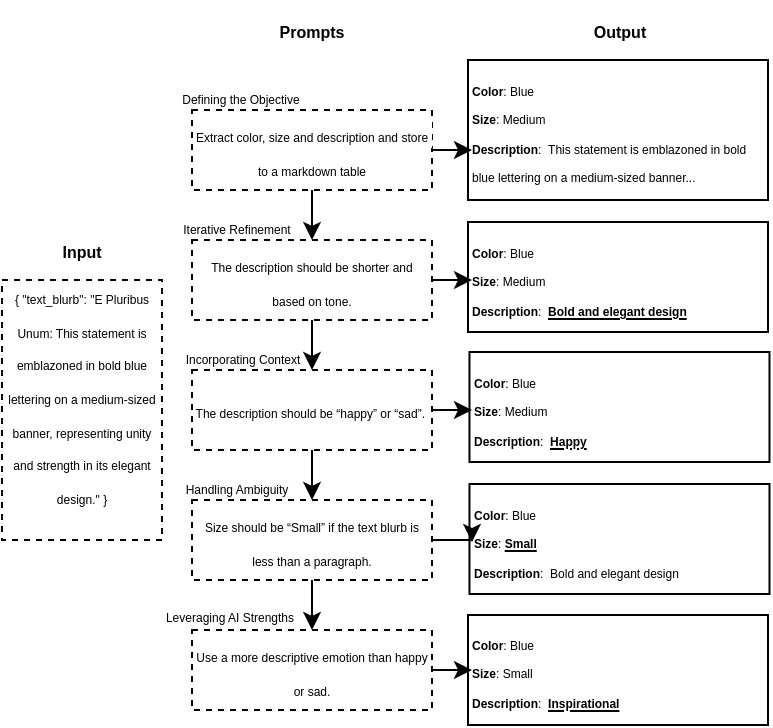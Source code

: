 <mxfile version="24.8.4">
  <diagram name="Page-1" id="I1BcaBQexAfFzNMV9Wsa">
    <mxGraphModel grid="1" page="1" gridSize="10" guides="1" tooltips="1" connect="1" arrows="1" fold="1" pageScale="1" pageWidth="396" pageHeight="549" math="0" shadow="0">
      <root>
        <mxCell id="0" />
        <mxCell id="1" parent="0" />
        <mxCell id="M2DYAcpA4m35aLYkChiK-27" value="&lt;font style=&quot;font-size: 6px;&quot;&gt;&lt;b&gt;Color&lt;/b&gt;: Blue&lt;/font&gt;&lt;div&gt;&lt;font style=&quot;font-size: 6px;&quot;&gt;&lt;b&gt;Size&lt;/b&gt;: Medium&lt;/font&gt;&lt;/div&gt;&lt;div&gt;&lt;font style=&quot;font-size: 6px;&quot;&gt;&lt;b&gt;Description&lt;/b&gt;:&amp;nbsp;&amp;nbsp;&lt;span style=&quot;background-color: initial;&quot;&gt;This statement is emblazoned in bold blue lettering on a medium-sized banner...&lt;/span&gt;&lt;/font&gt;&lt;/div&gt;" style="rounded=0;whiteSpace=wrap;html=1;align=left;" vertex="1" parent="1">
          <mxGeometry x="238" y="100" width="150" height="70" as="geometry" />
        </mxCell>
        <mxCell id="M2DYAcpA4m35aLYkChiK-1" value="&lt;span id=&quot;docs-internal-guid-71432f59-7fff-90ab-3396-98bd2c18751f&quot;&gt;&lt;p style=&quot;line-height:1.38;margin-top:0pt;margin-bottom:0pt;&quot; dir=&quot;ltr&quot;&gt;&lt;span style=&quot;font-family: Consolas, sans-serif; background-color: rgb(255, 255, 255); font-variant-numeric: normal; font-variant-east-asian: normal; font-variant-alternates: normal; font-variant-position: normal; vertical-align: baseline; white-space-collapse: preserve;&quot;&gt;&lt;font style=&quot;font-size: 6px;&quot;&gt;{ &quot;text_blurb&quot;: &quot;E Pluribus Unum: This statement is emblazoned in bold blue lettering on a medium-sized banner, representing unity and strength in its elegant design.&quot; }&lt;/font&gt;&lt;/span&gt;&lt;/p&gt;&lt;div&gt;&lt;span style=&quot;font-size: 9pt; font-family: Consolas, sans-serif; background-color: rgb(255, 255, 255); font-variant-numeric: normal; font-variant-east-asian: normal; font-variant-alternates: normal; font-variant-position: normal; vertical-align: baseline; white-space-collapse: preserve;&quot;&gt;&lt;br&gt;&lt;/span&gt;&lt;/div&gt;&lt;/span&gt;" style="rounded=0;whiteSpace=wrap;html=1;dashed=1;" vertex="1" parent="1">
          <mxGeometry x="5" y="210" width="80" height="130" as="geometry" />
        </mxCell>
        <mxCell id="M2DYAcpA4m35aLYkChiK-46" style="edgeStyle=orthogonalEdgeStyle;rounded=0;orthogonalLoop=1;jettySize=auto;html=1;exitX=0.5;exitY=1;exitDx=0;exitDy=0;" edge="1" parent="1" source="M2DYAcpA4m35aLYkChiK-2" target="M2DYAcpA4m35aLYkChiK-3">
          <mxGeometry relative="1" as="geometry" />
        </mxCell>
        <mxCell id="M2DYAcpA4m35aLYkChiK-2" value="&lt;span id=&quot;docs-internal-guid-6b4ecc57-7fff-28e6-8fca-d87ba2e8986f&quot;&gt;&lt;p style=&quot;line-height:1.38;margin-top:0pt;margin-bottom:0pt;&quot; dir=&quot;ltr&quot;&gt;&lt;span style=&quot;font-family: Consolas, sans-serif; background-color: rgb(255, 255, 255); font-variant-numeric: normal; font-variant-east-asian: normal; font-variant-alternates: normal; font-variant-position: normal; vertical-align: baseline; white-space-collapse: preserve;&quot;&gt;&lt;font style=&quot;font-size: 6px;&quot;&gt;Extract color, size and description and store to a markdown table&lt;/font&gt;&lt;/span&gt;&lt;/p&gt;&lt;/span&gt;" style="rounded=0;whiteSpace=wrap;html=1;dashed=1;" vertex="1" parent="1">
          <mxGeometry x="100" y="125" width="120" height="40" as="geometry" />
        </mxCell>
        <mxCell id="M2DYAcpA4m35aLYkChiK-47" style="edgeStyle=orthogonalEdgeStyle;rounded=0;orthogonalLoop=1;jettySize=auto;html=1;exitX=0.5;exitY=1;exitDx=0;exitDy=0;entryX=0.5;entryY=0;entryDx=0;entryDy=0;" edge="1" parent="1" source="M2DYAcpA4m35aLYkChiK-3" target="M2DYAcpA4m35aLYkChiK-4">
          <mxGeometry relative="1" as="geometry" />
        </mxCell>
        <mxCell id="M2DYAcpA4m35aLYkChiK-3" value="&lt;span id=&quot;docs-internal-guid-6b4ecc57-7fff-28e6-8fca-d87ba2e8986f&quot;&gt;&lt;p style=&quot;line-height:1.38;margin-top:0pt;margin-bottom:0pt;&quot; dir=&quot;ltr&quot;&gt;&lt;font face=&quot;Consolas, sans-serif&quot;&gt;&lt;span style=&quot;font-size: 6px; white-space-collapse: preserve;&quot;&gt;The description should be shorter and based on tone.&lt;br/&gt;&lt;/span&gt;&lt;/font&gt;&lt;/p&gt;&lt;/span&gt;" style="rounded=0;whiteSpace=wrap;html=1;dashed=1;" vertex="1" parent="1">
          <mxGeometry x="100" y="190" width="120" height="40" as="geometry" />
        </mxCell>
        <mxCell id="M2DYAcpA4m35aLYkChiK-48" style="edgeStyle=orthogonalEdgeStyle;rounded=0;orthogonalLoop=1;jettySize=auto;html=1;exitX=0.5;exitY=1;exitDx=0;exitDy=0;entryX=0.5;entryY=0;entryDx=0;entryDy=0;" edge="1" parent="1" source="M2DYAcpA4m35aLYkChiK-4" target="M2DYAcpA4m35aLYkChiK-5">
          <mxGeometry relative="1" as="geometry" />
        </mxCell>
        <mxCell id="M2DYAcpA4m35aLYkChiK-4" value="&lt;span id=&quot;docs-internal-guid-6b4ecc57-7fff-28e6-8fca-d87ba2e8986f&quot;&gt;&lt;p style=&quot;line-height:1.38;margin-top:0pt;margin-bottom:0pt;&quot; dir=&quot;ltr&quot;&gt;&lt;font face=&quot;Consolas, sans-serif&quot;&gt;&lt;span style=&quot;font-size: 6px; white-space-collapse: preserve;&quot;&gt;The description should be “happy” or “sad”. &lt;br/&gt;&lt;/span&gt;&lt;/font&gt;&lt;/p&gt;&lt;/span&gt;" style="rounded=0;whiteSpace=wrap;html=1;dashed=1;" vertex="1" parent="1">
          <mxGeometry x="100" y="255" width="120" height="40" as="geometry" />
        </mxCell>
        <mxCell id="M2DYAcpA4m35aLYkChiK-49" style="edgeStyle=orthogonalEdgeStyle;rounded=0;orthogonalLoop=1;jettySize=auto;html=1;exitX=0.5;exitY=1;exitDx=0;exitDy=0;entryX=0.5;entryY=0;entryDx=0;entryDy=0;" edge="1" parent="1" source="M2DYAcpA4m35aLYkChiK-5" target="M2DYAcpA4m35aLYkChiK-6">
          <mxGeometry relative="1" as="geometry" />
        </mxCell>
        <mxCell id="M2DYAcpA4m35aLYkChiK-5" value="&lt;span id=&quot;docs-internal-guid-6b4ecc57-7fff-28e6-8fca-d87ba2e8986f&quot;&gt;&lt;p style=&quot;line-height:1.38;margin-top:0pt;margin-bottom:0pt;&quot; dir=&quot;ltr&quot;&gt;&lt;font face=&quot;Consolas, sans-serif&quot;&gt;&lt;span style=&quot;font-size: 6px; white-space-collapse: preserve;&quot;&gt;Size should be “Small” if the text blurb is less than a paragraph.&lt;br/&gt;&lt;/span&gt;&lt;/font&gt;&lt;/p&gt;&lt;/span&gt;" style="rounded=0;whiteSpace=wrap;html=1;dashed=1;" vertex="1" parent="1">
          <mxGeometry x="100" y="320" width="120" height="40" as="geometry" />
        </mxCell>
        <mxCell id="M2DYAcpA4m35aLYkChiK-6" value="&lt;span id=&quot;docs-internal-guid-6b4ecc57-7fff-28e6-8fca-d87ba2e8986f&quot;&gt;&lt;p style=&quot;line-height:1.38;margin-top:0pt;margin-bottom:0pt;&quot; dir=&quot;ltr&quot;&gt;&lt;font face=&quot;Consolas, sans-serif&quot;&gt;&lt;span style=&quot;font-size: 6px; white-space-collapse: preserve;&quot;&gt;Use a more descriptive emotion than happy or sad.&lt;br/&gt;&lt;/span&gt;&lt;/font&gt;&lt;/p&gt;&lt;/span&gt;" style="rounded=0;whiteSpace=wrap;html=1;dashed=1;" vertex="1" parent="1">
          <mxGeometry x="100" y="385" width="120" height="40" as="geometry" />
        </mxCell>
        <mxCell id="M2DYAcpA4m35aLYkChiK-24" value="&lt;font style=&quot;font-size: 8px;&quot;&gt;&lt;b&gt;Input&lt;/b&gt;&lt;/font&gt;" style="text;html=1;align=center;verticalAlign=middle;whiteSpace=wrap;rounded=0;" vertex="1" parent="1">
          <mxGeometry x="15" y="180" width="60" height="30" as="geometry" />
        </mxCell>
        <mxCell id="M2DYAcpA4m35aLYkChiK-25" value="&lt;font style=&quot;font-size: 8px;&quot;&gt;&lt;b&gt;Prompts&lt;/b&gt;&lt;/font&gt;" style="text;html=1;align=center;verticalAlign=middle;whiteSpace=wrap;rounded=0;" vertex="1" parent="1">
          <mxGeometry x="130" y="70" width="60" height="30" as="geometry" />
        </mxCell>
        <mxCell id="M2DYAcpA4m35aLYkChiK-26" value="&lt;font style=&quot;font-size: 8px;&quot;&gt;&lt;b&gt;Output&lt;/b&gt;&lt;/font&gt;" style="text;html=1;align=center;verticalAlign=middle;whiteSpace=wrap;rounded=0;" vertex="1" parent="1">
          <mxGeometry x="283.74" y="70" width="60" height="30" as="geometry" />
        </mxCell>
        <mxCell id="M2DYAcpA4m35aLYkChiK-28" value="&lt;div style=&quot;&quot;&gt;&lt;b style=&quot;font-size: 6px; background-color: initial;&quot;&gt;Color&lt;/b&gt;&lt;span style=&quot;font-size: 6px; background-color: initial;&quot;&gt;: Blue&lt;/span&gt;&lt;/div&gt;&lt;div style=&quot;&quot;&gt;&lt;font style=&quot;font-size: 6px;&quot;&gt;&lt;b&gt;Size&lt;/b&gt;: Medium&lt;/font&gt;&lt;/div&gt;&lt;div style=&quot;&quot;&gt;&lt;font style=&quot;font-size: 6px;&quot;&gt;&lt;b&gt;Description&lt;/b&gt;:&amp;nbsp;&amp;nbsp;&lt;span style=&quot;background-color: initial;&quot;&gt;&lt;b&gt;&lt;u&gt;Bold and elegant design&lt;/u&gt;&lt;/b&gt;&lt;/span&gt;&lt;/font&gt;&lt;/div&gt;" style="rounded=0;whiteSpace=wrap;html=1;align=left;" vertex="1" parent="1">
          <mxGeometry x="238" y="181" width="150" height="55" as="geometry" />
        </mxCell>
        <mxCell id="M2DYAcpA4m35aLYkChiK-29" value="&lt;div style=&quot;&quot;&gt;&lt;b style=&quot;font-size: 6px; background-color: initial;&quot;&gt;Color&lt;/b&gt;&lt;span style=&quot;font-size: 6px; background-color: initial;&quot;&gt;: Blue&lt;/span&gt;&lt;/div&gt;&lt;div style=&quot;&quot;&gt;&lt;font style=&quot;font-size: 6px;&quot;&gt;&lt;b&gt;Size&lt;/b&gt;: Medium&lt;/font&gt;&lt;/div&gt;&lt;div style=&quot;&quot;&gt;&lt;font style=&quot;font-size: 6px;&quot;&gt;&lt;b&gt;Description&lt;/b&gt;:&amp;nbsp;&amp;nbsp;&lt;span style=&quot;background-color: initial;&quot;&gt;&lt;b&gt;&lt;u&gt;Happy&lt;/u&gt;&lt;/b&gt;&lt;/span&gt;&lt;/font&gt;&lt;/div&gt;" style="rounded=0;whiteSpace=wrap;html=1;align=left;" vertex="1" parent="1">
          <mxGeometry x="238.74" y="246" width="150" height="55" as="geometry" />
        </mxCell>
        <mxCell id="M2DYAcpA4m35aLYkChiK-30" value="&lt;div style=&quot;&quot;&gt;&lt;b style=&quot;font-size: 6px; background-color: initial;&quot;&gt;Color&lt;/b&gt;&lt;span style=&quot;font-size: 6px; background-color: initial;&quot;&gt;: Blue&lt;/span&gt;&lt;/div&gt;&lt;div style=&quot;&quot;&gt;&lt;font style=&quot;font-size: 6px;&quot;&gt;&lt;b&gt;Size&lt;/b&gt;: &lt;b&gt;&lt;u&gt;Small&lt;/u&gt;&lt;/b&gt;&lt;/font&gt;&lt;/div&gt;&lt;div style=&quot;&quot;&gt;&lt;font style=&quot;font-size: 6px;&quot;&gt;&lt;b&gt;Description&lt;/b&gt;:&amp;nbsp;&amp;nbsp;&lt;span style=&quot;background-color: initial;&quot;&gt;Bold and elegant design&lt;/span&gt;&lt;/font&gt;&lt;/div&gt;" style="rounded=0;whiteSpace=wrap;html=1;align=left;" vertex="1" parent="1">
          <mxGeometry x="238.74" y="312" width="150" height="55" as="geometry" />
        </mxCell>
        <mxCell id="M2DYAcpA4m35aLYkChiK-31" value="&lt;div style=&quot;&quot;&gt;&lt;b style=&quot;font-size: 6px; background-color: initial;&quot;&gt;Color&lt;/b&gt;&lt;span style=&quot;font-size: 6px; background-color: initial;&quot;&gt;: Blue&lt;/span&gt;&lt;/div&gt;&lt;div style=&quot;&quot;&gt;&lt;font style=&quot;font-size: 6px;&quot;&gt;&lt;b&gt;Size&lt;/b&gt;: Small&lt;/font&gt;&lt;/div&gt;&lt;div style=&quot;&quot;&gt;&lt;font style=&quot;font-size: 6px;&quot;&gt;&lt;b&gt;Description&lt;/b&gt;:&amp;nbsp;&amp;nbsp;&lt;span style=&quot;background-color: initial;&quot;&gt;&lt;b&gt;&lt;u&gt;Inspirational&lt;/u&gt;&lt;/b&gt;&lt;/span&gt;&lt;/font&gt;&lt;/div&gt;" style="rounded=0;whiteSpace=wrap;html=1;align=left;" vertex="1" parent="1">
          <mxGeometry x="238" y="377.5" width="150" height="55" as="geometry" />
        </mxCell>
        <mxCell id="M2DYAcpA4m35aLYkChiK-50" style="edgeStyle=orthogonalEdgeStyle;rounded=0;orthogonalLoop=1;jettySize=auto;html=1;exitX=1;exitY=0.5;exitDx=0;exitDy=0;" edge="1" parent="1" source="M2DYAcpA4m35aLYkChiK-2">
          <mxGeometry relative="1" as="geometry">
            <mxPoint x="240" y="145" as="targetPoint" />
          </mxGeometry>
        </mxCell>
        <mxCell id="M2DYAcpA4m35aLYkChiK-51" style="edgeStyle=orthogonalEdgeStyle;rounded=0;orthogonalLoop=1;jettySize=auto;html=1;exitX=1;exitY=0.5;exitDx=0;exitDy=0;" edge="1" parent="1" source="M2DYAcpA4m35aLYkChiK-3">
          <mxGeometry relative="1" as="geometry">
            <mxPoint x="240" y="210" as="targetPoint" />
          </mxGeometry>
        </mxCell>
        <mxCell id="M2DYAcpA4m35aLYkChiK-52" style="edgeStyle=orthogonalEdgeStyle;rounded=0;orthogonalLoop=1;jettySize=auto;html=1;exitX=1;exitY=0.5;exitDx=0;exitDy=0;" edge="1" parent="1" source="M2DYAcpA4m35aLYkChiK-4">
          <mxGeometry relative="1" as="geometry">
            <mxPoint x="240" y="275" as="targetPoint" />
          </mxGeometry>
        </mxCell>
        <mxCell id="M2DYAcpA4m35aLYkChiK-53" style="edgeStyle=orthogonalEdgeStyle;rounded=0;orthogonalLoop=1;jettySize=auto;html=1;exitX=1;exitY=0.5;exitDx=0;exitDy=0;" edge="1" parent="1" source="M2DYAcpA4m35aLYkChiK-5">
          <mxGeometry relative="1" as="geometry">
            <mxPoint x="240" y="341" as="targetPoint" />
          </mxGeometry>
        </mxCell>
        <mxCell id="M2DYAcpA4m35aLYkChiK-55" style="edgeStyle=orthogonalEdgeStyle;rounded=0;orthogonalLoop=1;jettySize=auto;html=1;exitX=1;exitY=0.5;exitDx=0;exitDy=0;" edge="1" parent="1" source="M2DYAcpA4m35aLYkChiK-6">
          <mxGeometry relative="1" as="geometry">
            <mxPoint x="240" y="405" as="targetPoint" />
          </mxGeometry>
        </mxCell>
        <mxCell id="M2DYAcpA4m35aLYkChiK-56" value="&lt;font style=&quot;font-size: 6px;&quot;&gt;Defining the Objective&lt;/font&gt;" style="text;html=1;align=center;verticalAlign=middle;whiteSpace=wrap;rounded=0;" vertex="1" parent="1">
          <mxGeometry x="92" y="113" width="65" height="10" as="geometry" />
        </mxCell>
        <mxCell id="M2DYAcpA4m35aLYkChiK-57" value="&lt;font style=&quot;font-size: 6px;&quot;&gt;Iterative Refinement&lt;/font&gt;" style="text;html=1;align=center;verticalAlign=middle;whiteSpace=wrap;rounded=0;" vertex="1" parent="1">
          <mxGeometry x="90" y="178" width="65" height="10" as="geometry" />
        </mxCell>
        <mxCell id="M2DYAcpA4m35aLYkChiK-58" value="&lt;font style=&quot;font-size: 6px;&quot;&gt;Incorporating Context&lt;/font&gt;" style="text;html=1;align=center;verticalAlign=middle;whiteSpace=wrap;rounded=0;" vertex="1" parent="1">
          <mxGeometry x="93" y="243" width="65" height="10" as="geometry" />
        </mxCell>
        <mxCell id="M2DYAcpA4m35aLYkChiK-59" value="&lt;font style=&quot;font-size: 6px;&quot;&gt;Handling Ambiguity&lt;/font&gt;" style="text;html=1;align=center;verticalAlign=middle;whiteSpace=wrap;rounded=0;" vertex="1" parent="1">
          <mxGeometry x="90" y="308" width="65" height="10" as="geometry" />
        </mxCell>
        <mxCell id="M2DYAcpA4m35aLYkChiK-60" value="&lt;font style=&quot;font-size: 6px;&quot;&gt;Leveraging AI Strengths&lt;/font&gt;" style="text;html=1;align=center;verticalAlign=middle;whiteSpace=wrap;rounded=0;" vertex="1" parent="1">
          <mxGeometry x="84" y="372" width="70" height="10" as="geometry" />
        </mxCell>
      </root>
    </mxGraphModel>
  </diagram>
</mxfile>
